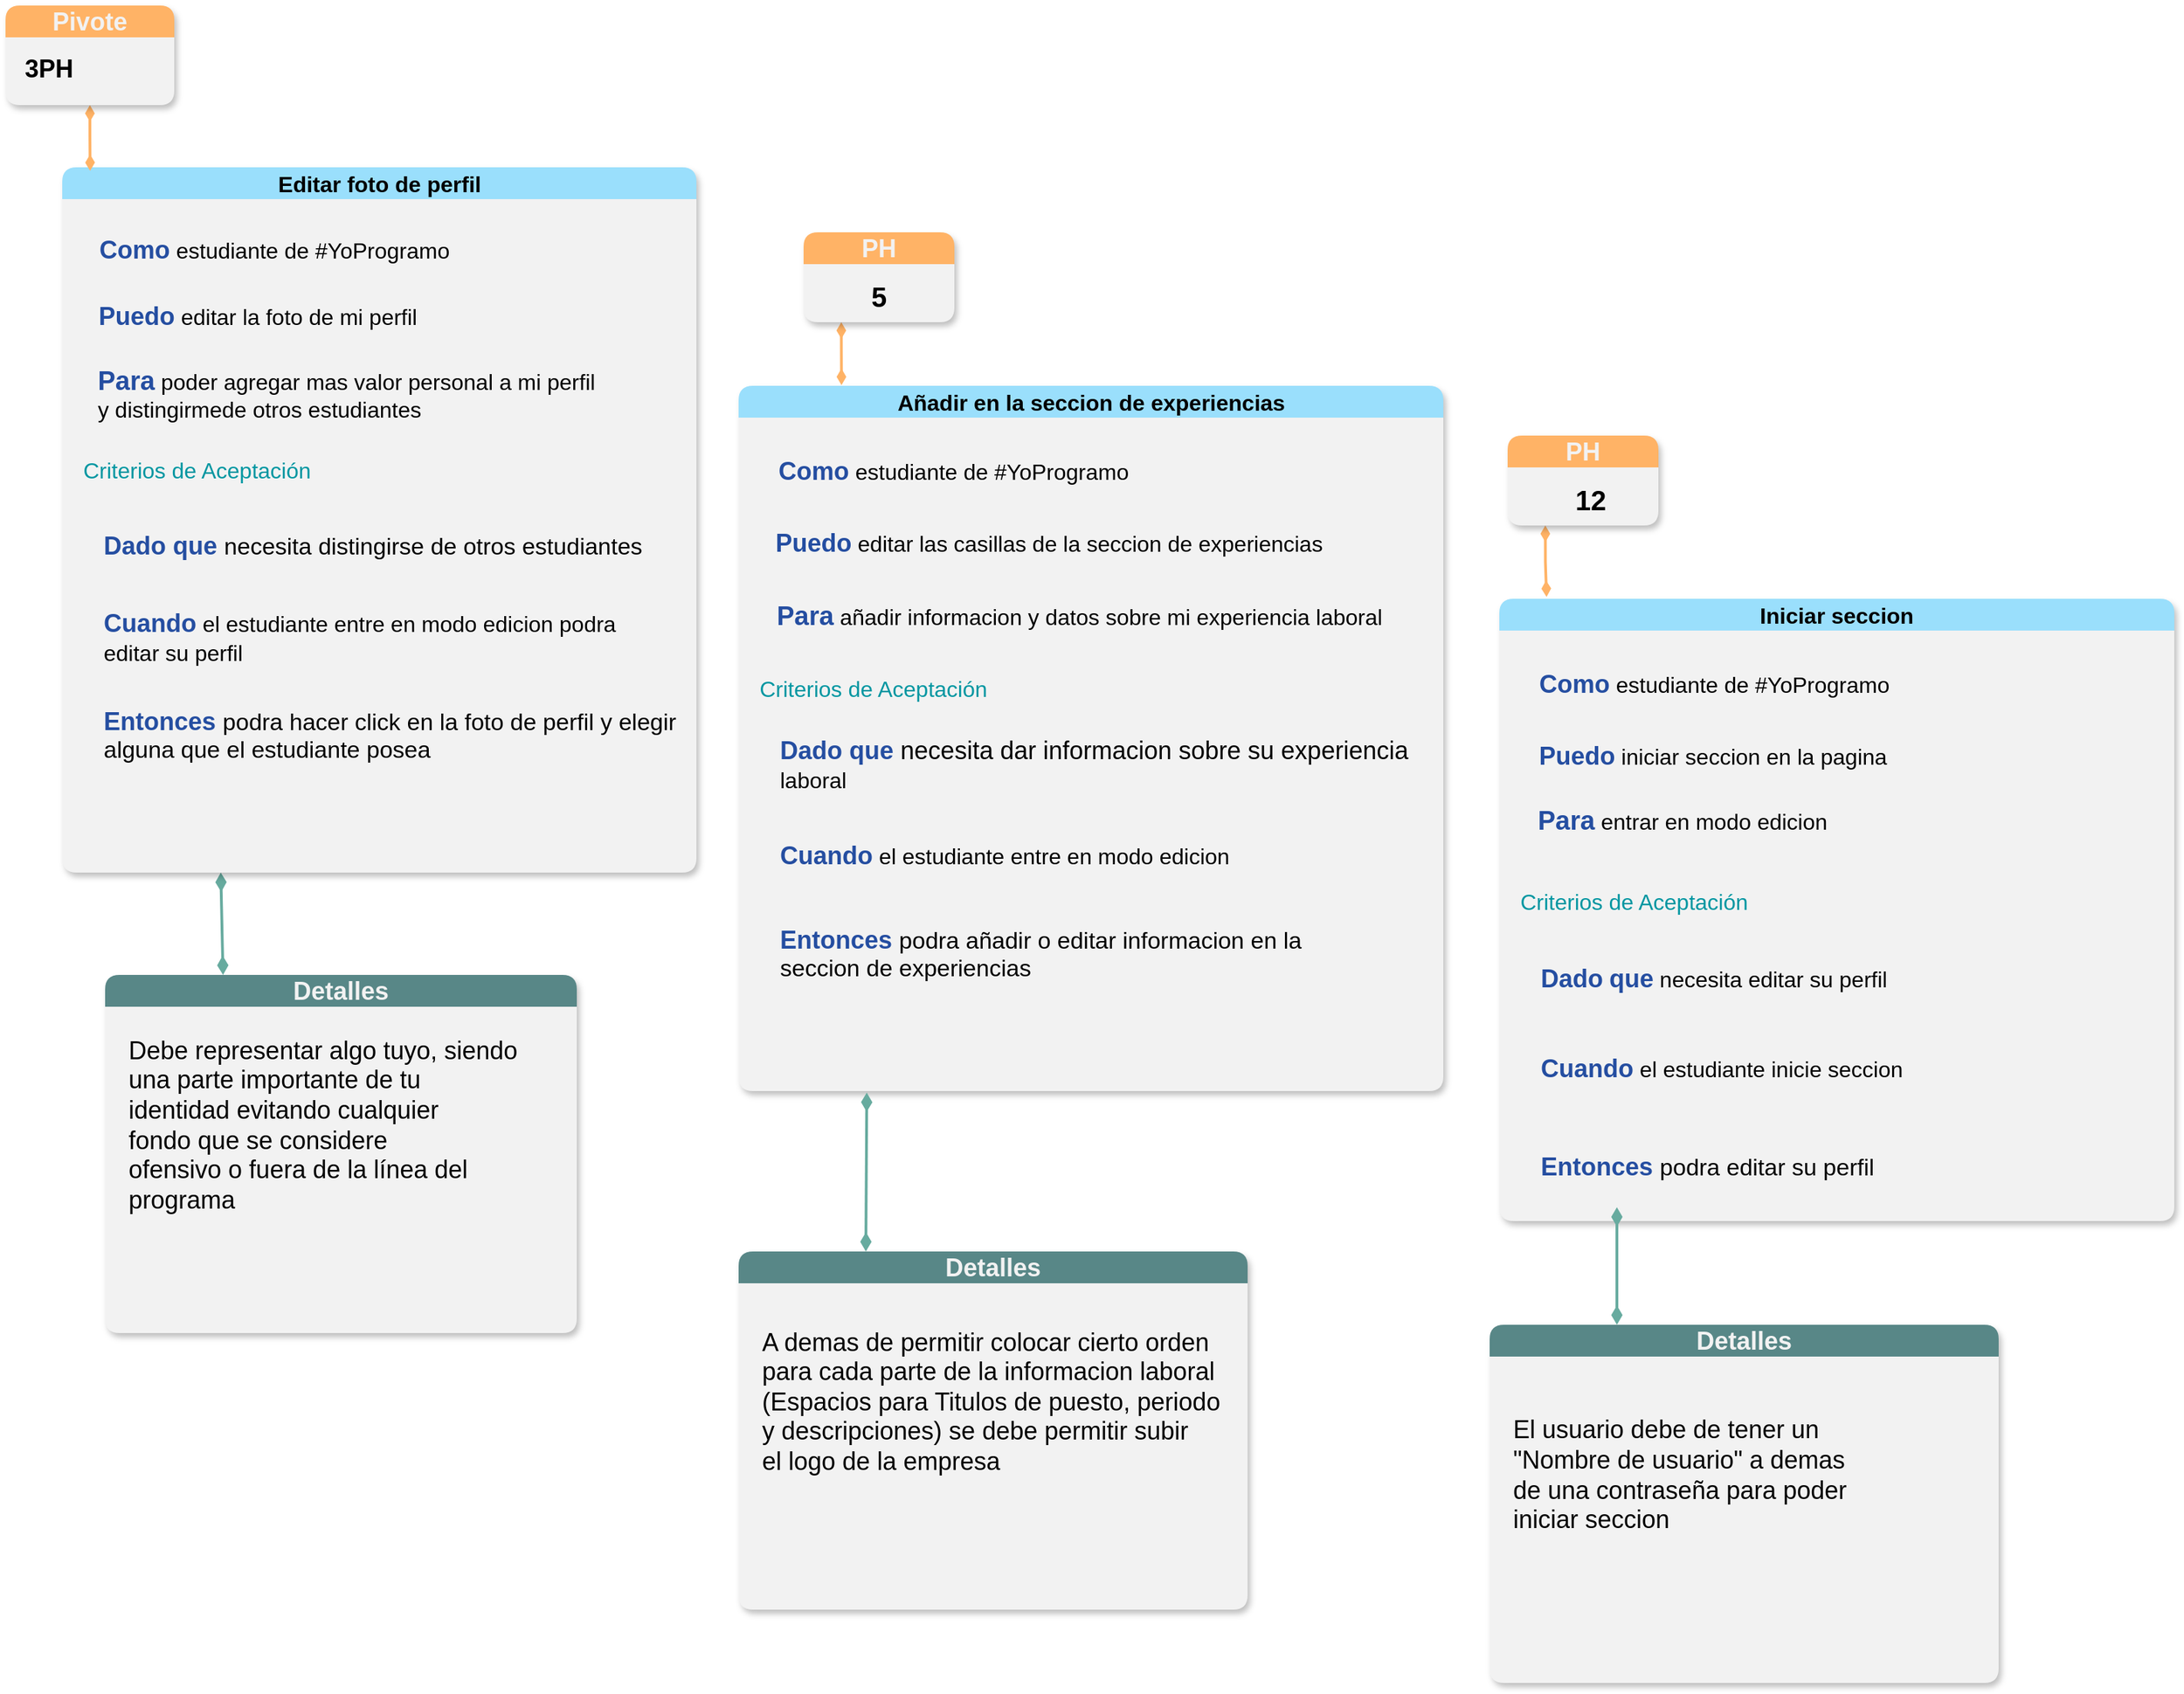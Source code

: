 <mxfile version="20.8.5" type="github">
  <diagram id="VT3ukQr_QPmnwt55tYps" name="Página-1">
    <mxGraphModel dx="1594" dy="1275" grid="0" gridSize="10" guides="1" tooltips="1" connect="1" arrows="1" fold="1" page="0" pageScale="1" pageWidth="827" pageHeight="1169" math="0" shadow="0">
      <root>
        <mxCell id="0" />
        <mxCell id="1" parent="0" />
        <mxCell id="O-t6rVWiQCJ-l5KhlSIw-54" style="edgeStyle=none;curved=1;rounded=0;orthogonalLoop=1;jettySize=auto;html=1;exitX=0.25;exitY=1;exitDx=0;exitDy=0;entryX=0.25;entryY=0;entryDx=0;entryDy=0;fontSize=18;fontColor=#000000;startSize=8;endSize=8;strokeWidth=2;strokeColor=#67AB9F;endArrow=diamondThin;endFill=1;startArrow=diamondThin;startFill=1;" parent="1" source="O-t6rVWiQCJ-l5KhlSIw-2" target="O-t6rVWiQCJ-l5KhlSIw-48" edge="1">
          <mxGeometry relative="1" as="geometry" />
        </mxCell>
        <mxCell id="O-t6rVWiQCJ-l5KhlSIw-2" value="Editar foto de perfil" style="swimlane;whiteSpace=wrap;html=1;fontSize=16;fillColor=#9ADFFC;strokeColor=none;gradientColor=none;swimlaneFillColor=#F2F2F2;rounded=1;shadow=1;" parent="1" vertex="1">
          <mxGeometry x="-674" y="-622" width="458.5" height="510" as="geometry" />
        </mxCell>
        <mxCell id="O-t6rVWiQCJ-l5KhlSIw-5" value="&lt;font style=&quot;vertical-align: inherit;&quot;&gt;&lt;font style=&quot;vertical-align: inherit;&quot;&gt;&lt;font style=&quot;vertical-align: inherit;&quot;&gt;&lt;font style=&quot;vertical-align: inherit;&quot;&gt;&lt;font style=&quot;vertical-align: inherit;&quot;&gt;&lt;font style=&quot;vertical-align: inherit;&quot;&gt;&lt;font style=&quot;vertical-align: inherit;&quot;&gt;&lt;font style=&quot;vertical-align: inherit;&quot;&gt;&lt;font style=&quot;vertical-align: inherit;&quot;&gt;&lt;font style=&quot;vertical-align: inherit;&quot;&gt;&lt;font style=&quot;vertical-align: inherit;&quot;&gt;&lt;font style=&quot;vertical-align: inherit;&quot;&gt;&lt;font style=&quot;vertical-align: inherit;&quot;&gt;&lt;font style=&quot;vertical-align: inherit;&quot;&gt;&lt;font style=&quot;vertical-align: inherit;&quot;&gt;&lt;font style=&quot;vertical-align: inherit;&quot;&gt;&lt;font style=&quot;vertical-align: inherit;&quot;&gt;&lt;font style=&quot;vertical-align: inherit;&quot;&gt;&lt;font style=&quot;vertical-align: inherit;&quot;&gt;&lt;font style=&quot;vertical-align: inherit;&quot;&gt;&lt;font color=&quot;#254ea1&quot;&gt;&lt;b&gt;&lt;font style=&quot;font-size: 18px;&quot;&gt;Como&lt;/font&gt;&lt;/b&gt; &lt;/font&gt;estudiante de #YoProgramo&lt;/font&gt;&lt;/font&gt;&lt;/font&gt;&lt;/font&gt;&lt;/font&gt;&lt;/font&gt;&lt;/font&gt;&lt;/font&gt;&lt;/font&gt;&lt;/font&gt;&lt;/font&gt;&lt;/font&gt;&lt;/font&gt;&lt;/font&gt;&lt;/font&gt;&lt;/font&gt;&lt;/font&gt;&lt;/font&gt;&lt;br&gt;&lt;/font&gt;&lt;/font&gt;" style="text;html=1;align=center;verticalAlign=middle;resizable=0;points=[];autosize=1;strokeColor=none;fillColor=none;fontSize=16;" parent="O-t6rVWiQCJ-l5KhlSIw-2" vertex="1">
          <mxGeometry x="15" y="42.5" width="275" height="34" as="geometry" />
        </mxCell>
        <mxCell id="O-t6rVWiQCJ-l5KhlSIw-6" value="&lt;font style=&quot;vertical-align: inherit;&quot;&gt;&lt;font style=&quot;vertical-align: inherit;&quot;&gt;&lt;font style=&quot;vertical-align: inherit;&quot;&gt;&lt;font style=&quot;vertical-align: inherit;&quot;&gt;&lt;font style=&quot;vertical-align: inherit;&quot;&gt;&lt;font style=&quot;vertical-align: inherit;&quot;&gt;&lt;font style=&quot;vertical-align: inherit;&quot;&gt;&lt;font style=&quot;vertical-align: inherit;&quot;&gt;&lt;b&gt;&lt;font color=&quot;#254ea1&quot; style=&quot;font-size: 18px;&quot;&gt;Puedo&lt;/font&gt;&lt;/b&gt; editar la foto de&amp;nbsp;&lt;/font&gt;&lt;/font&gt;&lt;font style=&quot;vertical-align: inherit;&quot;&gt;&lt;font style=&quot;vertical-align: inherit;&quot;&gt;mi perfil&lt;/font&gt;&lt;/font&gt;&lt;br&gt;&lt;/font&gt;&lt;/font&gt;&lt;/font&gt;&lt;/font&gt;&lt;/font&gt;&lt;/font&gt;" style="text;html=1;align=center;verticalAlign=middle;resizable=0;points=[];autosize=1;strokeColor=none;fillColor=none;fontSize=16;" parent="O-t6rVWiQCJ-l5KhlSIw-2" vertex="1">
          <mxGeometry x="15" y="91" width="251" height="34" as="geometry" />
        </mxCell>
        <mxCell id="O-t6rVWiQCJ-l5KhlSIw-7" value="&lt;font style=&quot;vertical-align: inherit;&quot;&gt;&lt;font style=&quot;vertical-align: inherit;&quot;&gt;&lt;font style=&quot;vertical-align: inherit;&quot;&gt;&lt;font style=&quot;vertical-align: inherit;&quot;&gt;&lt;b&gt;&lt;font color=&quot;#254ea1&quot; style=&quot;font-size: 19px;&quot;&gt;Para&lt;/font&gt;&lt;/b&gt; poder agregar mas valor&amp;nbsp;&lt;/font&gt;&lt;/font&gt;&lt;font style=&quot;vertical-align: inherit;&quot;&gt;&lt;font style=&quot;vertical-align: inherit;&quot;&gt;personal a mi perfil &lt;br&gt;&lt;div style=&quot;text-align: left;&quot;&gt;&lt;font style=&quot;background-color: initial; vertical-align: inherit;&quot;&gt;&lt;font style=&quot;vertical-align: inherit;&quot;&gt;y distingirme&lt;/font&gt;&lt;/font&gt;&lt;span style=&quot;background-color: initial;&quot;&gt;de otros estudiantes&lt;/span&gt;&lt;/div&gt;&lt;/font&gt;&lt;/font&gt;&lt;/font&gt;&lt;/font&gt;" style="text;html=1;align=center;verticalAlign=middle;resizable=0;points=[];autosize=1;strokeColor=none;fillColor=none;fontSize=16;" parent="O-t6rVWiQCJ-l5KhlSIw-2" vertex="1">
          <mxGeometry x="15" y="136.5" width="380" height="54" as="geometry" />
        </mxCell>
        <mxCell id="O-t6rVWiQCJ-l5KhlSIw-9" value="&lt;font style=&quot;vertical-align: inherit;&quot;&gt;&lt;font style=&quot;vertical-align: inherit;&quot;&gt;&lt;font style=&quot;vertical-align: inherit;&quot;&gt;&lt;font color=&quot;#0096a1&quot; style=&quot;vertical-align: inherit;&quot;&gt;Criterios de Aceptación&lt;/font&gt;&lt;/font&gt;&lt;/font&gt;&lt;/font&gt;" style="text;html=1;align=center;verticalAlign=middle;resizable=0;points=[];autosize=1;strokeColor=none;fillColor=none;fontSize=16;" parent="O-t6rVWiQCJ-l5KhlSIw-2" vertex="1">
          <mxGeometry x="6" y="203.5" width="182" height="31" as="geometry" />
        </mxCell>
        <mxCell id="O-t6rVWiQCJ-l5KhlSIw-10" value="&lt;font style=&quot;vertical-align: inherit;&quot;&gt;&lt;font style=&quot;vertical-align: inherit;&quot;&gt;&lt;font style=&quot;vertical-align: inherit;&quot;&gt;&lt;font style=&quot;vertical-align: inherit;&quot;&gt;&lt;font style=&quot;vertical-align: inherit;&quot;&gt;&lt;font style=&quot;vertical-align: inherit;&quot;&gt;&lt;font style=&quot;vertical-align: inherit;&quot;&gt;&lt;font style=&quot;vertical-align: inherit;&quot;&gt;&lt;font style=&quot;font-size: 18px;&quot; color=&quot;#254ea1&quot;&gt;&lt;b&gt;Dado&amp;nbsp;&lt;/b&gt;&lt;/font&gt;&lt;font color=&quot;#254ea1&quot; style=&quot;font-size: 18px;&quot;&gt;&lt;b&gt;que&amp;nbsp;&lt;/b&gt;&lt;/font&gt;&lt;span style=&quot;font-size: 17px;&quot;&gt;necesita distingirse de otros estudiantes&lt;/span&gt;&lt;/font&gt;&lt;/font&gt;&lt;/font&gt;&lt;/font&gt;&lt;/font&gt;&lt;/font&gt;&lt;/font&gt;&lt;/font&gt;" style="text;html=1;align=left;verticalAlign=middle;resizable=0;points=[];autosize=1;strokeColor=none;fillColor=none;fontSize=16;" parent="O-t6rVWiQCJ-l5KhlSIw-2" vertex="1">
          <mxGeometry x="27.5" y="256.5" width="413" height="35" as="geometry" />
        </mxCell>
        <mxCell id="O-t6rVWiQCJ-l5KhlSIw-11" value="&lt;font style=&quot;vertical-align: inherit;&quot;&gt;&lt;font style=&quot;vertical-align: inherit;&quot;&gt;&lt;font style=&quot;vertical-align: inherit;&quot;&gt;&lt;font style=&quot;vertical-align: inherit;&quot;&gt;&lt;font style=&quot;vertical-align: inherit;&quot;&gt;&lt;font style=&quot;vertical-align: inherit;&quot;&gt;&lt;font style=&quot;vertical-align: inherit;&quot;&gt;&lt;font style=&quot;vertical-align: inherit;&quot;&gt;&lt;font style=&quot;font-size: 18px;&quot; color=&quot;#254ea1&quot;&gt;&lt;b style=&quot;&quot;&gt;Cuando&lt;/b&gt;&lt;/font&gt; el estudiante entre en modo edicion podra &lt;br&gt;editar su perfil&lt;/font&gt;&lt;/font&gt;&lt;/font&gt;&lt;/font&gt;&lt;/font&gt;&lt;/font&gt;&lt;/font&gt;&lt;/font&gt;" style="text;html=1;align=left;verticalAlign=middle;resizable=0;points=[];autosize=1;strokeColor=none;fillColor=none;fontSize=16;" parent="O-t6rVWiQCJ-l5KhlSIw-2" vertex="1">
          <mxGeometry x="27.5" y="312.5" width="393" height="54" as="geometry" />
        </mxCell>
        <mxCell id="O-t6rVWiQCJ-l5KhlSIw-12" value="&lt;font style=&quot;vertical-align: inherit;&quot;&gt;&lt;font style=&quot;vertical-align: inherit;&quot;&gt;&lt;font style=&quot;vertical-align: inherit;&quot;&gt;&lt;font style=&quot;vertical-align: inherit;&quot;&gt;&lt;font color=&quot;#254ea1&quot; style=&quot;font-size: 18px;&quot;&gt;&lt;b&gt;Entonces &lt;/b&gt;&lt;/font&gt;&lt;span style=&quot;font-size: 17px;&quot;&gt;podra hacer click en la foto de perfil y elegir &lt;/span&gt;&lt;br&gt;&lt;span style=&quot;font-size: 17px;&quot;&gt;alguna que el estudiante posea&amp;nbsp;&lt;/span&gt;&lt;/font&gt;&lt;/font&gt;&lt;/font&gt;&lt;/font&gt;" style="text;html=1;align=left;verticalAlign=middle;resizable=0;points=[];autosize=1;strokeColor=none;fillColor=none;fontSize=16;" parent="O-t6rVWiQCJ-l5KhlSIw-2" vertex="1">
          <mxGeometry x="27.5" y="382.5" width="437" height="56" as="geometry" />
        </mxCell>
        <mxCell id="O-t6rVWiQCJ-l5KhlSIw-31" value="Añadir en la seccion de experiencias" style="swimlane;whiteSpace=wrap;html=1;fontSize=16;fillColor=#9ADFFC;strokeColor=none;gradientColor=none;swimlaneFillColor=#F2F2F2;rounded=1;shadow=1;" parent="1" vertex="1">
          <mxGeometry x="-185" y="-464" width="509.5" height="510" as="geometry" />
        </mxCell>
        <mxCell id="O-t6rVWiQCJ-l5KhlSIw-32" value="&lt;font style=&quot;vertical-align: inherit;&quot;&gt;&lt;font style=&quot;vertical-align: inherit;&quot;&gt;&lt;font style=&quot;vertical-align: inherit;&quot;&gt;&lt;font style=&quot;vertical-align: inherit;&quot;&gt;&lt;font style=&quot;vertical-align: inherit;&quot;&gt;&lt;font style=&quot;vertical-align: inherit;&quot;&gt;&lt;font style=&quot;vertical-align: inherit;&quot;&gt;&lt;font style=&quot;vertical-align: inherit;&quot;&gt;&lt;font style=&quot;vertical-align: inherit;&quot;&gt;&lt;font style=&quot;vertical-align: inherit;&quot;&gt;&lt;font style=&quot;vertical-align: inherit;&quot;&gt;&lt;font style=&quot;vertical-align: inherit;&quot;&gt;&lt;font style=&quot;vertical-align: inherit;&quot;&gt;&lt;font style=&quot;vertical-align: inherit;&quot;&gt;&lt;font style=&quot;vertical-align: inherit;&quot;&gt;&lt;font style=&quot;vertical-align: inherit;&quot;&gt;&lt;font style=&quot;vertical-align: inherit;&quot;&gt;&lt;font style=&quot;vertical-align: inherit;&quot;&gt;&lt;font style=&quot;vertical-align: inherit;&quot;&gt;&lt;font style=&quot;vertical-align: inherit;&quot;&gt;&lt;font color=&quot;#254ea1&quot;&gt;&lt;b&gt;&lt;font style=&quot;font-size: 18px;&quot;&gt;Como&lt;/font&gt;&lt;/b&gt; &lt;/font&gt;estudiante de #YoProgramo&lt;/font&gt;&lt;/font&gt;&lt;/font&gt;&lt;/font&gt;&lt;/font&gt;&lt;/font&gt;&lt;/font&gt;&lt;/font&gt;&lt;/font&gt;&lt;/font&gt;&lt;/font&gt;&lt;/font&gt;&lt;/font&gt;&lt;/font&gt;&lt;/font&gt;&lt;/font&gt;&lt;/font&gt;&lt;/font&gt;&lt;br&gt;&lt;/font&gt;&lt;/font&gt;" style="text;html=1;align=center;verticalAlign=middle;resizable=0;points=[];autosize=1;strokeColor=none;fillColor=none;fontSize=16;" parent="O-t6rVWiQCJ-l5KhlSIw-31" vertex="1">
          <mxGeometry x="17.5" y="45" width="275" height="34" as="geometry" />
        </mxCell>
        <mxCell id="O-t6rVWiQCJ-l5KhlSIw-33" value="&lt;font style=&quot;vertical-align: inherit;&quot;&gt;&lt;font style=&quot;vertical-align: inherit;&quot;&gt;&lt;font style=&quot;vertical-align: inherit;&quot;&gt;&lt;font style=&quot;vertical-align: inherit;&quot;&gt;&lt;font style=&quot;vertical-align: inherit;&quot;&gt;&lt;font style=&quot;vertical-align: inherit;&quot;&gt;&lt;font style=&quot;vertical-align: inherit;&quot;&gt;&lt;font style=&quot;vertical-align: inherit;&quot;&gt;&lt;b&gt;&lt;font color=&quot;#254ea1&quot; style=&quot;font-size: 18px;&quot;&gt;Puedo&lt;/font&gt;&lt;/b&gt;&amp;nbsp;editar las casillas de la seccion de experiencias&lt;/font&gt;&lt;/font&gt;&lt;br&gt;&lt;/font&gt;&lt;/font&gt;&lt;/font&gt;&lt;/font&gt;&lt;/font&gt;&lt;/font&gt;" style="text;html=1;align=center;verticalAlign=middle;resizable=0;points=[];autosize=1;strokeColor=none;fillColor=none;fontSize=16;" parent="O-t6rVWiQCJ-l5KhlSIw-31" vertex="1">
          <mxGeometry x="16" y="97" width="416" height="34" as="geometry" />
        </mxCell>
        <mxCell id="O-t6rVWiQCJ-l5KhlSIw-34" value="&lt;font style=&quot;vertical-align: inherit;&quot;&gt;&lt;font style=&quot;vertical-align: inherit;&quot;&gt;&lt;font style=&quot;vertical-align: inherit;&quot;&gt;&lt;font style=&quot;vertical-align: inherit;&quot;&gt;&lt;b&gt;&lt;font color=&quot;#254ea1&quot; style=&quot;font-size: 19px;&quot;&gt;Para&lt;/font&gt;&lt;/b&gt;&amp;nbsp;añadir informacion y datos sobre mi experiencia laboral&lt;/font&gt;&lt;/font&gt;&lt;/font&gt;&lt;/font&gt;" style="text;html=1;align=center;verticalAlign=middle;resizable=0;points=[];autosize=1;strokeColor=none;fillColor=none;fontSize=16;" parent="O-t6rVWiQCJ-l5KhlSIw-31" vertex="1">
          <mxGeometry x="17.5" y="149" width="457" height="35" as="geometry" />
        </mxCell>
        <mxCell id="O-t6rVWiQCJ-l5KhlSIw-35" value="&lt;font style=&quot;vertical-align: inherit;&quot;&gt;&lt;font style=&quot;vertical-align: inherit;&quot;&gt;&lt;font style=&quot;vertical-align: inherit;&quot;&gt;&lt;font color=&quot;#0096a1&quot; style=&quot;vertical-align: inherit;&quot;&gt;Criterios de Aceptación&lt;/font&gt;&lt;/font&gt;&lt;/font&gt;&lt;/font&gt;" style="text;html=1;align=center;verticalAlign=middle;resizable=0;points=[];autosize=1;strokeColor=none;fillColor=none;fontSize=16;" parent="O-t6rVWiQCJ-l5KhlSIw-31" vertex="1">
          <mxGeometry x="6" y="203.5" width="182" height="31" as="geometry" />
        </mxCell>
        <mxCell id="O-t6rVWiQCJ-l5KhlSIw-36" value="&lt;font style=&quot;vertical-align: inherit;&quot;&gt;&lt;font style=&quot;vertical-align: inherit;&quot;&gt;&lt;font style=&quot;vertical-align: inherit;&quot;&gt;&lt;font style=&quot;vertical-align: inherit;&quot;&gt;&lt;font style=&quot;vertical-align: inherit;&quot;&gt;&lt;font style=&quot;vertical-align: inherit;&quot;&gt;&lt;font style=&quot;vertical-align: inherit; font-size: 18px;&quot;&gt;&lt;font style=&quot;vertical-align: inherit; font-size: 18px;&quot;&gt;&lt;font color=&quot;#254ea1&quot;&gt;&lt;font style=&quot;font-size: 18px;&quot;&gt;&lt;b style=&quot;&quot;&gt;Dado &lt;/b&gt;&lt;/font&gt;&lt;b&gt;que&lt;/b&gt;&lt;/font&gt; necesita dar informacion sobre su experiencia&amp;nbsp;&lt;br&gt;&lt;/font&gt;&lt;/font&gt;&lt;/font&gt;&lt;/font&gt;&lt;/font&gt;&lt;/font&gt;laboral&lt;br&gt;&lt;/font&gt;&lt;/font&gt;" style="text;html=1;align=left;verticalAlign=middle;resizable=0;points=[];autosize=1;strokeColor=none;fillColor=none;fontSize=16;" parent="O-t6rVWiQCJ-l5KhlSIw-31" vertex="1">
          <mxGeometry x="27.5" y="246.5" width="482" height="54" as="geometry" />
        </mxCell>
        <mxCell id="O-t6rVWiQCJ-l5KhlSIw-37" value="&lt;font style=&quot;vertical-align: inherit;&quot;&gt;&lt;font style=&quot;vertical-align: inherit;&quot;&gt;&lt;font style=&quot;vertical-align: inherit;&quot;&gt;&lt;font style=&quot;vertical-align: inherit;&quot;&gt;&lt;font style=&quot;vertical-align: inherit;&quot;&gt;&lt;font style=&quot;vertical-align: inherit;&quot;&gt;&lt;font style=&quot;vertical-align: inherit;&quot;&gt;&lt;font style=&quot;vertical-align: inherit;&quot;&gt;&lt;font style=&quot;font-size: 18px;&quot; color=&quot;#254ea1&quot;&gt;&lt;b style=&quot;&quot;&gt;Cuando&lt;/b&gt;&lt;/font&gt; el estudiante entre en modo edicion&amp;nbsp;&lt;/font&gt;&lt;/font&gt;&lt;/font&gt;&lt;/font&gt;&lt;/font&gt;&lt;/font&gt;&lt;/font&gt;&lt;/font&gt;" style="text;html=1;align=left;verticalAlign=middle;resizable=0;points=[];autosize=1;strokeColor=none;fillColor=none;fontSize=16;" parent="O-t6rVWiQCJ-l5KhlSIw-31" vertex="1">
          <mxGeometry x="27.5" y="322.5" width="352" height="35" as="geometry" />
        </mxCell>
        <mxCell id="O-t6rVWiQCJ-l5KhlSIw-38" value="&lt;font style=&quot;vertical-align: inherit;&quot;&gt;&lt;font style=&quot;vertical-align: inherit;&quot;&gt;&lt;font style=&quot;vertical-align: inherit;&quot;&gt;&lt;font style=&quot;vertical-align: inherit;&quot;&gt;&lt;font color=&quot;#254ea1&quot; style=&quot;font-size: 18px;&quot;&gt;&lt;b&gt;Entonces &lt;/b&gt;&lt;/font&gt;&lt;span style=&quot;font-size: 17px;&quot;&gt;podra añadir o editar informacion en la&amp;nbsp;&lt;br&gt;seccion de experiencias&lt;br&gt;&lt;/span&gt;&lt;/font&gt;&lt;/font&gt;&lt;/font&gt;&lt;/font&gt;" style="text;html=1;align=left;verticalAlign=middle;resizable=0;points=[];autosize=1;strokeColor=none;fillColor=none;fontSize=16;" parent="O-t6rVWiQCJ-l5KhlSIw-31" vertex="1">
          <mxGeometry x="27.5" y="382.5" width="404" height="56" as="geometry" />
        </mxCell>
        <mxCell id="O-t6rVWiQCJ-l5KhlSIw-39" value="Iniciar seccion" style="swimlane;whiteSpace=wrap;html=1;fontSize=16;fillColor=#9ADFFC;strokeColor=none;gradientColor=none;swimlaneFillColor=#F2F2F2;rounded=1;shadow=1;" parent="1" vertex="1">
          <mxGeometry x="365" y="-310" width="488" height="450" as="geometry" />
        </mxCell>
        <mxCell id="O-t6rVWiQCJ-l5KhlSIw-40" value="&lt;font style=&quot;vertical-align: inherit;&quot;&gt;&lt;font style=&quot;vertical-align: inherit;&quot;&gt;&lt;font style=&quot;vertical-align: inherit;&quot;&gt;&lt;font style=&quot;vertical-align: inherit;&quot;&gt;&lt;font style=&quot;vertical-align: inherit;&quot;&gt;&lt;font style=&quot;vertical-align: inherit;&quot;&gt;&lt;font style=&quot;vertical-align: inherit;&quot;&gt;&lt;font style=&quot;vertical-align: inherit;&quot;&gt;&lt;font style=&quot;vertical-align: inherit;&quot;&gt;&lt;font style=&quot;vertical-align: inherit;&quot;&gt;&lt;font style=&quot;vertical-align: inherit;&quot;&gt;&lt;font style=&quot;vertical-align: inherit;&quot;&gt;&lt;font style=&quot;vertical-align: inherit;&quot;&gt;&lt;font style=&quot;vertical-align: inherit;&quot;&gt;&lt;font style=&quot;vertical-align: inherit;&quot;&gt;&lt;font style=&quot;vertical-align: inherit;&quot;&gt;&lt;font style=&quot;vertical-align: inherit;&quot;&gt;&lt;font style=&quot;vertical-align: inherit;&quot;&gt;&lt;font style=&quot;vertical-align: inherit;&quot;&gt;&lt;font style=&quot;vertical-align: inherit;&quot;&gt;&lt;font color=&quot;#254ea1&quot;&gt;&lt;b&gt;&lt;font style=&quot;font-size: 18px;&quot;&gt;Como&lt;/font&gt;&lt;/b&gt; &lt;/font&gt;estudiante de #YoProgramo&lt;/font&gt;&lt;/font&gt;&lt;/font&gt;&lt;/font&gt;&lt;/font&gt;&lt;/font&gt;&lt;/font&gt;&lt;/font&gt;&lt;/font&gt;&lt;/font&gt;&lt;/font&gt;&lt;/font&gt;&lt;/font&gt;&lt;/font&gt;&lt;/font&gt;&lt;/font&gt;&lt;/font&gt;&lt;/font&gt;&lt;br&gt;&lt;/font&gt;&lt;/font&gt;" style="text;html=1;align=center;verticalAlign=middle;resizable=0;points=[];autosize=1;strokeColor=none;fillColor=none;fontSize=16;" parent="O-t6rVWiQCJ-l5KhlSIw-39" vertex="1">
          <mxGeometry x="17.5" y="45" width="275" height="34" as="geometry" />
        </mxCell>
        <mxCell id="O-t6rVWiQCJ-l5KhlSIw-41" value="&lt;font style=&quot;vertical-align: inherit;&quot;&gt;&lt;font style=&quot;vertical-align: inherit;&quot;&gt;&lt;font style=&quot;vertical-align: inherit;&quot;&gt;&lt;font style=&quot;vertical-align: inherit;&quot;&gt;&lt;font style=&quot;vertical-align: inherit;&quot;&gt;&lt;font style=&quot;vertical-align: inherit;&quot;&gt;&lt;font style=&quot;vertical-align: inherit;&quot;&gt;&lt;font style=&quot;vertical-align: inherit;&quot;&gt;&lt;b&gt;&lt;font color=&quot;#254ea1&quot; style=&quot;font-size: 18px;&quot;&gt;Puedo&lt;/font&gt;&lt;/b&gt;&amp;nbsp;iniciar seccion en la pagina&lt;/font&gt;&lt;/font&gt;&lt;br&gt;&lt;/font&gt;&lt;/font&gt;&lt;/font&gt;&lt;/font&gt;&lt;/font&gt;&lt;/font&gt;" style="text;html=1;align=center;verticalAlign=middle;resizable=0;points=[];autosize=1;strokeColor=none;fillColor=none;fontSize=16;" parent="O-t6rVWiQCJ-l5KhlSIw-39" vertex="1">
          <mxGeometry x="17.5" y="97" width="272" height="34" as="geometry" />
        </mxCell>
        <mxCell id="O-t6rVWiQCJ-l5KhlSIw-42" value="&lt;font style=&quot;vertical-align: inherit;&quot;&gt;&lt;font style=&quot;vertical-align: inherit;&quot;&gt;&lt;font style=&quot;vertical-align: inherit;&quot;&gt;&lt;font style=&quot;vertical-align: inherit;&quot;&gt;&lt;b&gt;&lt;font color=&quot;#254ea1&quot; style=&quot;font-size: 19px;&quot;&gt;Para&lt;/font&gt;&lt;/b&gt;&amp;nbsp;entrar en modo edicion&lt;/font&gt;&lt;/font&gt;&lt;/font&gt;&lt;/font&gt;" style="text;html=1;align=center;verticalAlign=middle;resizable=0;points=[];autosize=1;strokeColor=none;fillColor=none;fontSize=16;" parent="O-t6rVWiQCJ-l5KhlSIw-39" vertex="1">
          <mxGeometry x="17.5" y="143" width="229" height="35" as="geometry" />
        </mxCell>
        <mxCell id="O-t6rVWiQCJ-l5KhlSIw-43" value="&lt;font style=&quot;vertical-align: inherit;&quot;&gt;&lt;font style=&quot;vertical-align: inherit;&quot;&gt;&lt;font style=&quot;vertical-align: inherit;&quot;&gt;&lt;font color=&quot;#0096a1&quot; style=&quot;vertical-align: inherit;&quot;&gt;Criterios de Aceptación&lt;/font&gt;&lt;/font&gt;&lt;/font&gt;&lt;/font&gt;" style="text;html=1;align=center;verticalAlign=middle;resizable=0;points=[];autosize=1;strokeColor=none;fillColor=none;fontSize=16;" parent="O-t6rVWiQCJ-l5KhlSIw-39" vertex="1">
          <mxGeometry x="6" y="203.5" width="182" height="31" as="geometry" />
        </mxCell>
        <mxCell id="O-t6rVWiQCJ-l5KhlSIw-44" value="&lt;font style=&quot;vertical-align: inherit;&quot;&gt;&lt;font style=&quot;vertical-align: inherit;&quot;&gt;&lt;font style=&quot;vertical-align: inherit;&quot;&gt;&lt;font style=&quot;vertical-align: inherit;&quot;&gt;&lt;font style=&quot;vertical-align: inherit;&quot;&gt;&lt;font style=&quot;vertical-align: inherit;&quot;&gt;&lt;font style=&quot;vertical-align: inherit;&quot;&gt;&lt;font style=&quot;vertical-align: inherit;&quot;&gt;&lt;font style=&quot;&quot; color=&quot;#254ea1&quot;&gt;&lt;b style=&quot;&quot;&gt;&lt;font style=&quot;font-size: 18px;&quot;&gt;Dado&lt;/font&gt;&lt;/b&gt;&lt;b style=&quot;font-size: 16px;&quot;&gt; &lt;/b&gt;&lt;/font&gt;&lt;b&gt;&lt;font color=&quot;#254ea1&quot; style=&quot;font-size: 18px;&quot;&gt;que&lt;/font&gt;&lt;/b&gt; necesita editar su perfil&lt;/font&gt;&lt;/font&gt;&lt;/font&gt;&lt;/font&gt;&lt;/font&gt;&lt;/font&gt;&lt;br&gt;&lt;/font&gt;&lt;/font&gt;" style="text;html=1;align=left;verticalAlign=middle;resizable=0;points=[];autosize=1;strokeColor=none;fillColor=none;fontSize=16;" parent="O-t6rVWiQCJ-l5KhlSIw-39" vertex="1">
          <mxGeometry x="27.5" y="257.5" width="272" height="34" as="geometry" />
        </mxCell>
        <mxCell id="O-t6rVWiQCJ-l5KhlSIw-45" value="&lt;font style=&quot;vertical-align: inherit;&quot;&gt;&lt;font style=&quot;vertical-align: inherit;&quot;&gt;&lt;font style=&quot;vertical-align: inherit;&quot;&gt;&lt;font style=&quot;vertical-align: inherit;&quot;&gt;&lt;font style=&quot;vertical-align: inherit;&quot;&gt;&lt;font style=&quot;vertical-align: inherit;&quot;&gt;&lt;font style=&quot;vertical-align: inherit;&quot;&gt;&lt;font style=&quot;vertical-align: inherit;&quot;&gt;&lt;font style=&quot;font-size: 18px;&quot; color=&quot;#254ea1&quot;&gt;&lt;b style=&quot;&quot;&gt;Cuando&lt;/b&gt;&lt;/font&gt; el estudiante inicie seccion&amp;nbsp;&lt;/font&gt;&lt;/font&gt;&lt;/font&gt;&lt;/font&gt;&lt;/font&gt;&lt;/font&gt;&lt;/font&gt;&lt;/font&gt;" style="text;html=1;align=left;verticalAlign=middle;resizable=0;points=[];autosize=1;strokeColor=none;fillColor=none;fontSize=16;" parent="O-t6rVWiQCJ-l5KhlSIw-39" vertex="1">
          <mxGeometry x="27.5" y="322.5" width="287" height="35" as="geometry" />
        </mxCell>
        <mxCell id="O-t6rVWiQCJ-l5KhlSIw-46" value="&lt;font style=&quot;vertical-align: inherit;&quot;&gt;&lt;font style=&quot;vertical-align: inherit;&quot;&gt;&lt;font style=&quot;vertical-align: inherit;&quot;&gt;&lt;font style=&quot;vertical-align: inherit;&quot;&gt;&lt;font color=&quot;#254ea1&quot; style=&quot;font-size: 18px;&quot;&gt;&lt;b&gt;Entonces &lt;/b&gt;&lt;/font&gt;&lt;span style=&quot;font-size: 17px;&quot;&gt;podra editar su perfil&lt;br&gt;&lt;/span&gt;&lt;/font&gt;&lt;/font&gt;&lt;/font&gt;&lt;/font&gt;" style="text;html=1;align=left;verticalAlign=middle;resizable=0;points=[];autosize=1;strokeColor=none;fillColor=none;fontSize=16;" parent="O-t6rVWiQCJ-l5KhlSIw-39" vertex="1">
          <mxGeometry x="27.5" y="393.5" width="263" height="35" as="geometry" />
        </mxCell>
        <mxCell id="O-t6rVWiQCJ-l5KhlSIw-48" value="&lt;font color=&quot;#f2f2f2&quot;&gt;Detalles&lt;/font&gt;" style="swimlane;whiteSpace=wrap;html=1;rounded=1;shadow=1;fontSize=18;fontColor=#254EA1;fillColor=#588787;gradientColor=none;swimlaneFillColor=#F2F2F2;strokeColor=none;" parent="1" vertex="1">
          <mxGeometry x="-643" y="-38" width="341" height="259" as="geometry" />
        </mxCell>
        <mxCell id="O-t6rVWiQCJ-l5KhlSIw-49" value="&lt;font color=&quot;#000000&quot;&gt;Debe representar algo tuyo, siendo&lt;br&gt;una parte importante de tu&lt;br&gt;identidad evitando cualquier&lt;br&gt;fondo que se considere&lt;br&gt;ofensivo o fuera de la línea del&lt;br&gt;programa&amp;nbsp;&lt;/font&gt;" style="text;html=1;align=left;verticalAlign=middle;resizable=0;points=[];autosize=1;strokeColor=none;fillColor=none;fontSize=18;fontColor=#F2F2F2;" parent="O-t6rVWiQCJ-l5KhlSIw-48" vertex="1">
          <mxGeometry x="15" y="38" width="303" height="142" as="geometry" />
        </mxCell>
        <mxCell id="O-t6rVWiQCJ-l5KhlSIw-55" style="edgeStyle=none;curved=1;rounded=0;orthogonalLoop=1;jettySize=auto;html=1;exitX=0.25;exitY=0;exitDx=0;exitDy=0;strokeColor=#67AB9F;strokeWidth=2;fontSize=18;fontColor=#000000;startArrow=diamondThin;startFill=1;endArrow=diamondThin;endFill=1;startSize=8;endSize=8;" parent="1" source="O-t6rVWiQCJ-l5KhlSIw-50" edge="1">
          <mxGeometry relative="1" as="geometry">
            <mxPoint x="-92.333" y="47.111" as="targetPoint" />
          </mxGeometry>
        </mxCell>
        <mxCell id="O-t6rVWiQCJ-l5KhlSIw-50" value="&lt;font color=&quot;#f2f2f2&quot;&gt;Detalles&lt;/font&gt;" style="swimlane;whiteSpace=wrap;html=1;rounded=1;shadow=1;fontSize=18;fontColor=#254EA1;fillColor=#588787;gradientColor=none;swimlaneFillColor=#F2F2F2;strokeColor=none;" parent="1" vertex="1">
          <mxGeometry x="-185" y="162" width="368" height="259" as="geometry" />
        </mxCell>
        <mxCell id="O-t6rVWiQCJ-l5KhlSIw-51" value="&lt;font color=&quot;#000000&quot;&gt;A demas de permitir colocar cierto orden&amp;nbsp;&lt;br&gt;para cada parte de la informacion laboral&lt;br&gt;(Espacios para Titulos de puesto, periodo&lt;br&gt;y descripciones) se debe permitir subir&lt;br&gt;el logo de la empresa&lt;br&gt;&lt;/font&gt;" style="text;html=1;align=left;verticalAlign=middle;resizable=0;points=[];autosize=1;strokeColor=none;fillColor=none;fontSize=18;fontColor=#F2F2F2;" parent="O-t6rVWiQCJ-l5KhlSIw-50" vertex="1">
          <mxGeometry x="15" y="49" width="353" height="120" as="geometry" />
        </mxCell>
        <mxCell id="O-t6rVWiQCJ-l5KhlSIw-56" style="edgeStyle=none;curved=1;rounded=0;orthogonalLoop=1;jettySize=auto;html=1;exitX=0.25;exitY=0;exitDx=0;exitDy=0;strokeColor=#67AB9F;strokeWidth=2;fontSize=18;fontColor=#000000;startArrow=diamondThin;startFill=1;endArrow=diamondThin;endFill=1;startSize=8;endSize=8;" parent="1" source="O-t6rVWiQCJ-l5KhlSIw-52" edge="1">
          <mxGeometry relative="1" as="geometry">
            <mxPoint x="450" y="130" as="targetPoint" />
          </mxGeometry>
        </mxCell>
        <mxCell id="O-t6rVWiQCJ-l5KhlSIw-52" value="&lt;font color=&quot;#f2f2f2&quot;&gt;Detalles&lt;/font&gt;" style="swimlane;whiteSpace=wrap;html=1;rounded=1;shadow=1;fontSize=18;fontColor=#254EA1;fillColor=#588787;gradientColor=none;swimlaneFillColor=#F2F2F2;strokeColor=none;" parent="1" vertex="1">
          <mxGeometry x="358" y="215" width="368" height="259" as="geometry" />
        </mxCell>
        <mxCell id="O-t6rVWiQCJ-l5KhlSIw-53" value="&lt;font color=&quot;#000000&quot;&gt;El usuario debe de tener un &lt;br&gt;&quot;Nombre de usuario&quot; a demas&lt;br&gt;de una contraseña para poder&lt;br&gt;iniciar seccion&lt;br&gt;&lt;/font&gt;" style="text;html=1;align=left;verticalAlign=middle;resizable=0;points=[];autosize=1;strokeColor=none;fillColor=none;fontSize=18;fontColor=#F2F2F2;" parent="O-t6rVWiQCJ-l5KhlSIw-52" vertex="1">
          <mxGeometry x="15" y="60" width="261" height="98" as="geometry" />
        </mxCell>
        <mxCell id="0bzHf-aCcdu05iV_dVPJ-3" style="edgeStyle=orthogonalEdgeStyle;rounded=0;orthogonalLoop=1;jettySize=auto;html=1;exitX=0.5;exitY=1;exitDx=0;exitDy=0;entryX=0.044;entryY=0.005;entryDx=0;entryDy=0;entryPerimeter=0;strokeWidth=2;strokeColor=#FFB366;endArrow=diamondThin;endFill=1;startArrow=diamondThin;startFill=1;" edge="1" parent="1" source="0bzHf-aCcdu05iV_dVPJ-1" target="O-t6rVWiQCJ-l5KhlSIw-2">
          <mxGeometry relative="1" as="geometry" />
        </mxCell>
        <mxCell id="0bzHf-aCcdu05iV_dVPJ-1" value="&lt;font color=&quot;#f2f2f2&quot;&gt;&lt;font style=&quot;vertical-align: inherit;&quot;&gt;&lt;font style=&quot;vertical-align: inherit;&quot;&gt;Pivote&lt;/font&gt;&lt;/font&gt;&lt;/font&gt;" style="swimlane;whiteSpace=wrap;html=1;rounded=1;shadow=1;fontSize=18;fontColor=#254EA1;fillColor=#FFB366;gradientColor=none;swimlaneFillColor=#F2F2F2;strokeColor=none;" vertex="1" parent="1">
          <mxGeometry x="-715" y="-739" width="122" height="72" as="geometry" />
        </mxCell>
        <mxCell id="0bzHf-aCcdu05iV_dVPJ-2" value="&lt;font color=&quot;#000000&quot;&gt;&lt;font style=&quot;vertical-align: inherit;&quot;&gt;&lt;font style=&quot;vertical-align: inherit;&quot;&gt;&lt;font style=&quot;vertical-align: inherit;&quot;&gt;&lt;font style=&quot;vertical-align: inherit;&quot;&gt;&lt;font style=&quot;vertical-align: inherit;&quot;&gt;&lt;font style=&quot;vertical-align: inherit;&quot;&gt;&lt;font style=&quot;vertical-align: inherit;&quot;&gt;&lt;font style=&quot;vertical-align: inherit;&quot;&gt;&lt;font style=&quot;vertical-align: inherit;&quot;&gt;&lt;font style=&quot;vertical-align: inherit;&quot;&gt;&lt;b&gt;3PH&lt;/b&gt;&lt;/font&gt;&lt;/font&gt;&lt;/font&gt;&lt;/font&gt;&lt;/font&gt;&lt;/font&gt;&lt;/font&gt;&lt;/font&gt;&lt;/font&gt;&lt;/font&gt;&lt;/font&gt;" style="text;html=1;align=left;verticalAlign=middle;resizable=0;points=[];autosize=1;strokeColor=none;fillColor=none;fontSize=18;fontColor=#F2F2F2;" vertex="1" parent="0bzHf-aCcdu05iV_dVPJ-1">
          <mxGeometry x="12" y="29" width="53" height="34" as="geometry" />
        </mxCell>
        <mxCell id="0bzHf-aCcdu05iV_dVPJ-8" style="edgeStyle=orthogonalEdgeStyle;rounded=0;orthogonalLoop=1;jettySize=auto;html=1;exitX=0.25;exitY=1;exitDx=0;exitDy=0;entryX=0.146;entryY=-0.001;entryDx=0;entryDy=0;entryPerimeter=0;strokeColor=#FFB366;strokeWidth=2;fontSize=20;startArrow=diamondThin;startFill=1;endArrow=diamondThin;endFill=1;" edge="1" parent="1" source="0bzHf-aCcdu05iV_dVPJ-4" target="O-t6rVWiQCJ-l5KhlSIw-31">
          <mxGeometry relative="1" as="geometry" />
        </mxCell>
        <mxCell id="0bzHf-aCcdu05iV_dVPJ-4" value="&lt;font color=&quot;#f2f2f2&quot;&gt;&lt;font style=&quot;vertical-align: inherit;&quot;&gt;&lt;font style=&quot;vertical-align: inherit;&quot;&gt;PH&lt;/font&gt;&lt;/font&gt;&lt;/font&gt;" style="swimlane;whiteSpace=wrap;html=1;rounded=1;shadow=1;fontSize=18;fontColor=#254EA1;fillColor=#FFB366;gradientColor=none;swimlaneFillColor=#F2F2F2;strokeColor=none;startSize=23;" vertex="1" parent="1">
          <mxGeometry x="-138" y="-575" width="109" height="65" as="geometry" />
        </mxCell>
        <mxCell id="0bzHf-aCcdu05iV_dVPJ-5" value="&lt;font color=&quot;#000000&quot;&gt;&lt;font style=&quot;vertical-align: inherit;&quot;&gt;&lt;font style=&quot;vertical-align: inherit;&quot;&gt;&lt;font style=&quot;vertical-align: inherit;&quot;&gt;&lt;font style=&quot;vertical-align: inherit;&quot;&gt;&lt;font style=&quot;vertical-align: inherit;&quot;&gt;&lt;font style=&quot;vertical-align: inherit;&quot;&gt;&lt;font style=&quot;vertical-align: inherit;&quot;&gt;&lt;font style=&quot;vertical-align: inherit;&quot;&gt;&lt;font style=&quot;vertical-align: inherit; font-size: 20px;&quot;&gt;&lt;font style=&quot;vertical-align: inherit; font-size: 20px;&quot;&gt;&lt;font style=&quot;vertical-align: inherit; font-size: 20px;&quot;&gt;&lt;font style=&quot;vertical-align: inherit; font-size: 20px;&quot;&gt;&lt;b&gt;5&lt;/b&gt;&lt;/font&gt;&lt;/font&gt;&lt;/font&gt;&lt;/font&gt;&lt;/font&gt;&lt;/font&gt;&lt;/font&gt;&lt;/font&gt;&lt;/font&gt;&lt;/font&gt;&lt;/font&gt;&lt;/font&gt;&lt;/font&gt;" style="text;html=1;align=left;verticalAlign=middle;resizable=0;points=[];autosize=1;strokeColor=none;fillColor=none;fontSize=18;fontColor=#F2F2F2;" vertex="1" parent="0bzHf-aCcdu05iV_dVPJ-4">
          <mxGeometry x="47" y="29" width="29" height="36" as="geometry" />
        </mxCell>
        <mxCell id="0bzHf-aCcdu05iV_dVPJ-9" style="edgeStyle=orthogonalEdgeStyle;rounded=0;orthogonalLoop=1;jettySize=auto;html=1;exitX=0.25;exitY=1;exitDx=0;exitDy=0;entryX=0.07;entryY=-0.003;entryDx=0;entryDy=0;entryPerimeter=0;strokeColor=#FFB366;strokeWidth=2;fontSize=20;startArrow=diamondThin;startFill=1;endArrow=diamondThin;endFill=1;" edge="1" parent="1" source="0bzHf-aCcdu05iV_dVPJ-6" target="O-t6rVWiQCJ-l5KhlSIw-39">
          <mxGeometry relative="1" as="geometry" />
        </mxCell>
        <mxCell id="0bzHf-aCcdu05iV_dVPJ-6" value="&lt;font color=&quot;#f2f2f2&quot;&gt;&lt;font style=&quot;vertical-align: inherit;&quot;&gt;&lt;font style=&quot;vertical-align: inherit;&quot;&gt;PH&lt;/font&gt;&lt;/font&gt;&lt;/font&gt;" style="swimlane;whiteSpace=wrap;html=1;rounded=1;shadow=1;fontSize=18;fontColor=#254EA1;fillColor=#FFB366;gradientColor=none;swimlaneFillColor=#F2F2F2;strokeColor=none;startSize=23;" vertex="1" parent="1">
          <mxGeometry x="371" y="-428" width="109" height="65" as="geometry" />
        </mxCell>
        <mxCell id="0bzHf-aCcdu05iV_dVPJ-7" value="&lt;font color=&quot;#000000&quot;&gt;&lt;font style=&quot;vertical-align: inherit;&quot;&gt;&lt;font style=&quot;vertical-align: inherit;&quot;&gt;&lt;font style=&quot;vertical-align: inherit;&quot;&gt;&lt;font style=&quot;vertical-align: inherit;&quot;&gt;&lt;font style=&quot;vertical-align: inherit;&quot;&gt;&lt;font style=&quot;vertical-align: inherit;&quot;&gt;&lt;font style=&quot;vertical-align: inherit;&quot;&gt;&lt;font style=&quot;vertical-align: inherit;&quot;&gt;&lt;font style=&quot;vertical-align: inherit; font-size: 20px;&quot;&gt;&lt;font style=&quot;vertical-align: inherit; font-size: 20px;&quot;&gt;&lt;font style=&quot;vertical-align: inherit; font-size: 20px;&quot;&gt;&lt;font style=&quot;vertical-align: inherit; font-size: 20px;&quot;&gt;&lt;b&gt;&lt;font style=&quot;vertical-align: inherit;&quot;&gt;&lt;font style=&quot;vertical-align: inherit;&quot;&gt;&lt;font style=&quot;vertical-align: inherit;&quot;&gt;&lt;font style=&quot;vertical-align: inherit;&quot;&gt;12&lt;/font&gt;&lt;/font&gt;&lt;/font&gt;&lt;/font&gt;&lt;/b&gt;&lt;/font&gt;&lt;/font&gt;&lt;/font&gt;&lt;/font&gt;&lt;/font&gt;&lt;/font&gt;&lt;/font&gt;&lt;/font&gt;&lt;/font&gt;&lt;/font&gt;&lt;/font&gt;&lt;/font&gt;&lt;/font&gt;" style="text;html=1;align=left;verticalAlign=middle;resizable=0;points=[];autosize=1;strokeColor=none;fillColor=none;fontSize=18;fontColor=#F2F2F2;" vertex="1" parent="0bzHf-aCcdu05iV_dVPJ-6">
          <mxGeometry x="47" y="29" width="41" height="36" as="geometry" />
        </mxCell>
      </root>
    </mxGraphModel>
  </diagram>
</mxfile>
